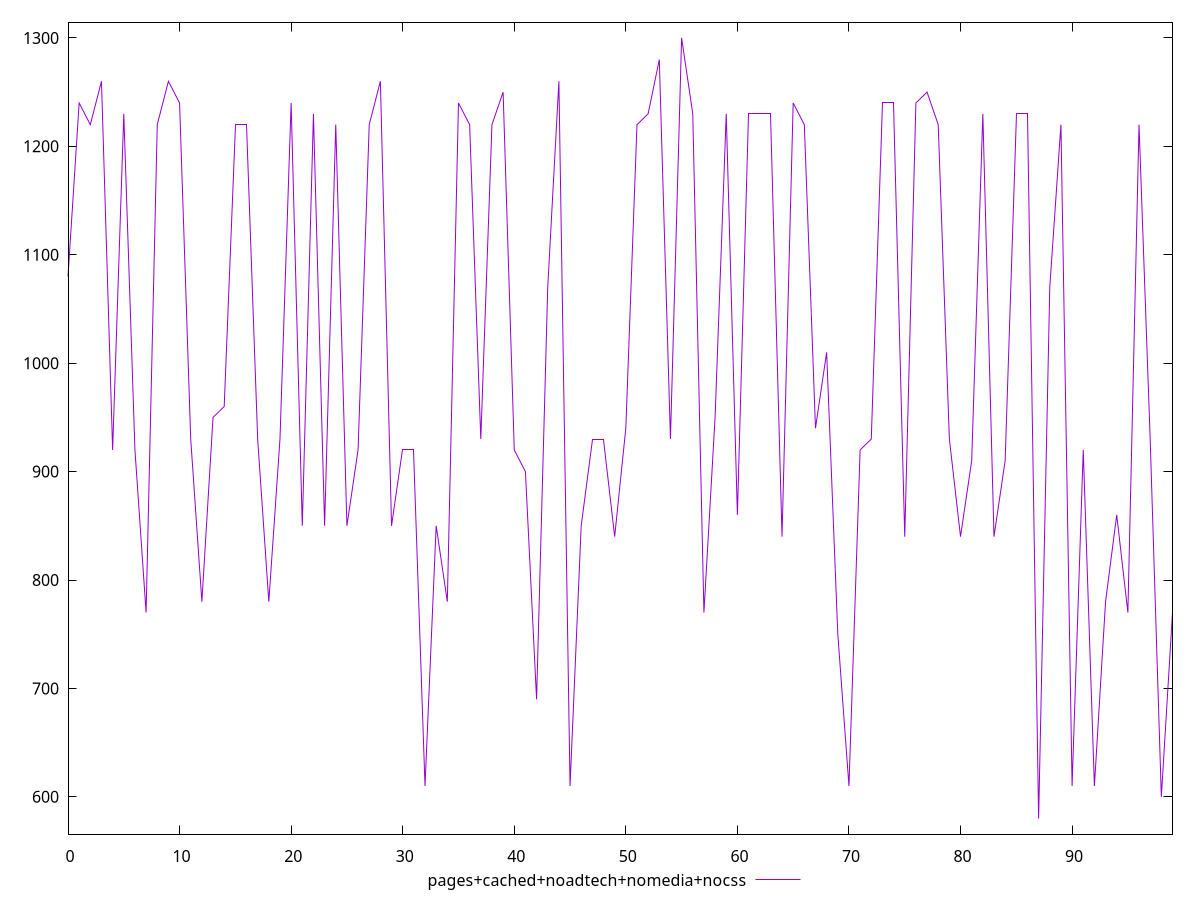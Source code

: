 reset

$pagesCachedNoadtechNomediaNocss <<EOF
0 1080
1 1240
2 1220
3 1260
4 920
5 1230
6 920
7 770
8 1220
9 1260
10 1240
11 930
12 780
13 950
14 960
15 1220
16 1220
17 930
18 780
19 930
20 1240
21 850
22 1230
23 850
24 1220
25 850
26 920
27 1220
28 1260
29 850
30 920
31 920
32 610
33 850
34 780
35 1240
36 1220
37 930
38 1220
39 1250
40 920
41 900
42 690
43 1070
44 1260
45 610
46 850
47 930
48 930
49 840
50 940
51 1220
52 1230
53 1280
54 930
55 1300
56 1230
57 770
58 950
59 1230
60 860
61 1230
62 1230
63 1230
64 840
65 1240
66 1220
67 940
68 1010
69 750
70 610
71 920
72 930
73 1240
74 1240
75 840
76 1240
77 1250
78 1220
79 930
80 840
81 910
82 1230
83 840
84 910
85 1230
86 1230
87 580
88 1070
89 1220
90 610
91 920
92 610
93 780
94 860
95 770
96 1220
97 930
98 600
99 770
EOF

set key outside below
set xrange [0:99]
set yrange [565.6:1314.4]
set trange [565.6:1314.4]
set terminal svg size 640, 500 enhanced background rgb 'white'
set output "report_00012_2021-02-09T11:01:39.952Z/uses-http2/comparison/line/4_vs_5.svg"

plot $pagesCachedNoadtechNomediaNocss title "pages+cached+noadtech+nomedia+nocss" with line

reset
